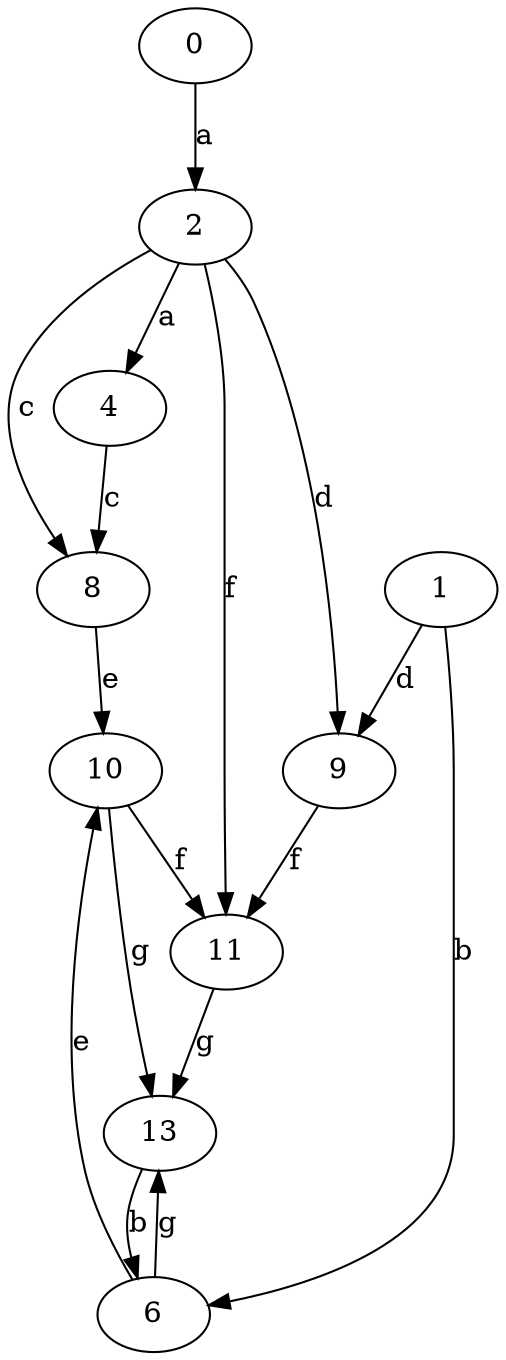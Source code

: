 strict digraph  {
2;
4;
6;
0;
1;
8;
9;
10;
11;
13;
2 -> 4  [label=a];
2 -> 8  [label=c];
2 -> 9  [label=d];
2 -> 11  [label=f];
4 -> 8  [label=c];
6 -> 10  [label=e];
6 -> 13  [label=g];
0 -> 2  [label=a];
1 -> 6  [label=b];
1 -> 9  [label=d];
8 -> 10  [label=e];
9 -> 11  [label=f];
10 -> 11  [label=f];
10 -> 13  [label=g];
11 -> 13  [label=g];
13 -> 6  [label=b];
}

